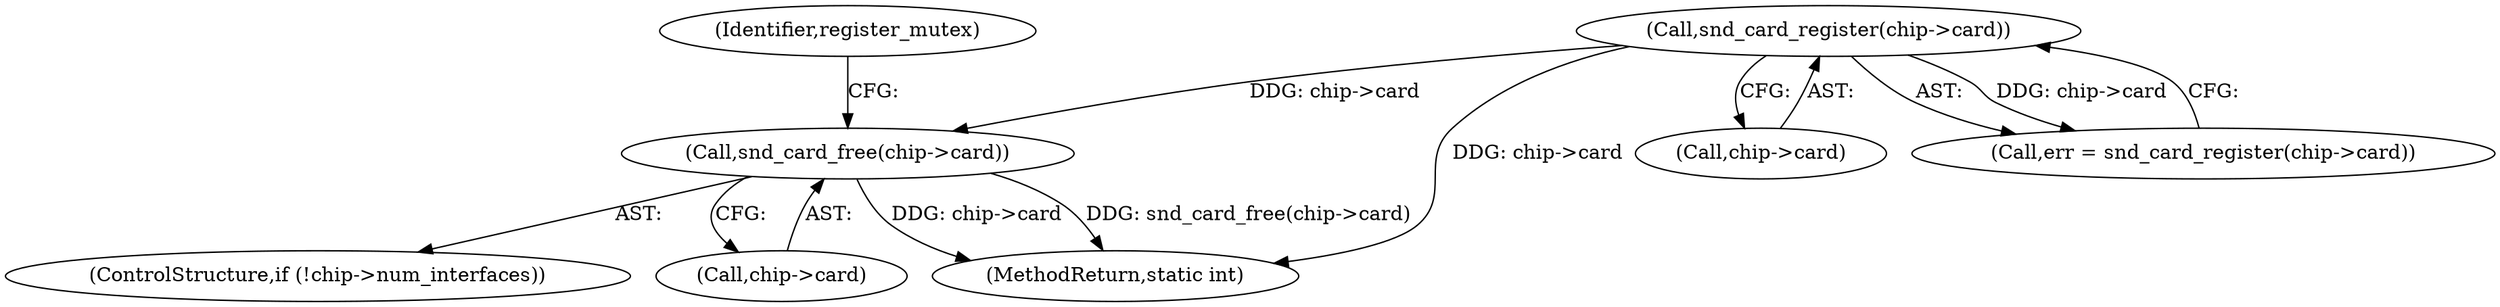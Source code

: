 digraph "0_linux_5f8cf712582617d523120df67d392059eaf2fc4b@API" {
"1000502" [label="(Call,snd_card_free(chip->card))"];
"1000455" [label="(Call,snd_card_register(chip->card))"];
"1000456" [label="(Call,chip->card)"];
"1000453" [label="(Call,err = snd_card_register(chip->card))"];
"1000508" [label="(Identifier,register_mutex)"];
"1000497" [label="(ControlStructure,if (!chip->num_interfaces))"];
"1000455" [label="(Call,snd_card_register(chip->card))"];
"1000502" [label="(Call,snd_card_free(chip->card))"];
"1000503" [label="(Call,chip->card)"];
"1000511" [label="(MethodReturn,static int)"];
"1000502" -> "1000497"  [label="AST: "];
"1000502" -> "1000503"  [label="CFG: "];
"1000503" -> "1000502"  [label="AST: "];
"1000508" -> "1000502"  [label="CFG: "];
"1000502" -> "1000511"  [label="DDG: chip->card"];
"1000502" -> "1000511"  [label="DDG: snd_card_free(chip->card)"];
"1000455" -> "1000502"  [label="DDG: chip->card"];
"1000455" -> "1000453"  [label="AST: "];
"1000455" -> "1000456"  [label="CFG: "];
"1000456" -> "1000455"  [label="AST: "];
"1000453" -> "1000455"  [label="CFG: "];
"1000455" -> "1000511"  [label="DDG: chip->card"];
"1000455" -> "1000453"  [label="DDG: chip->card"];
}
